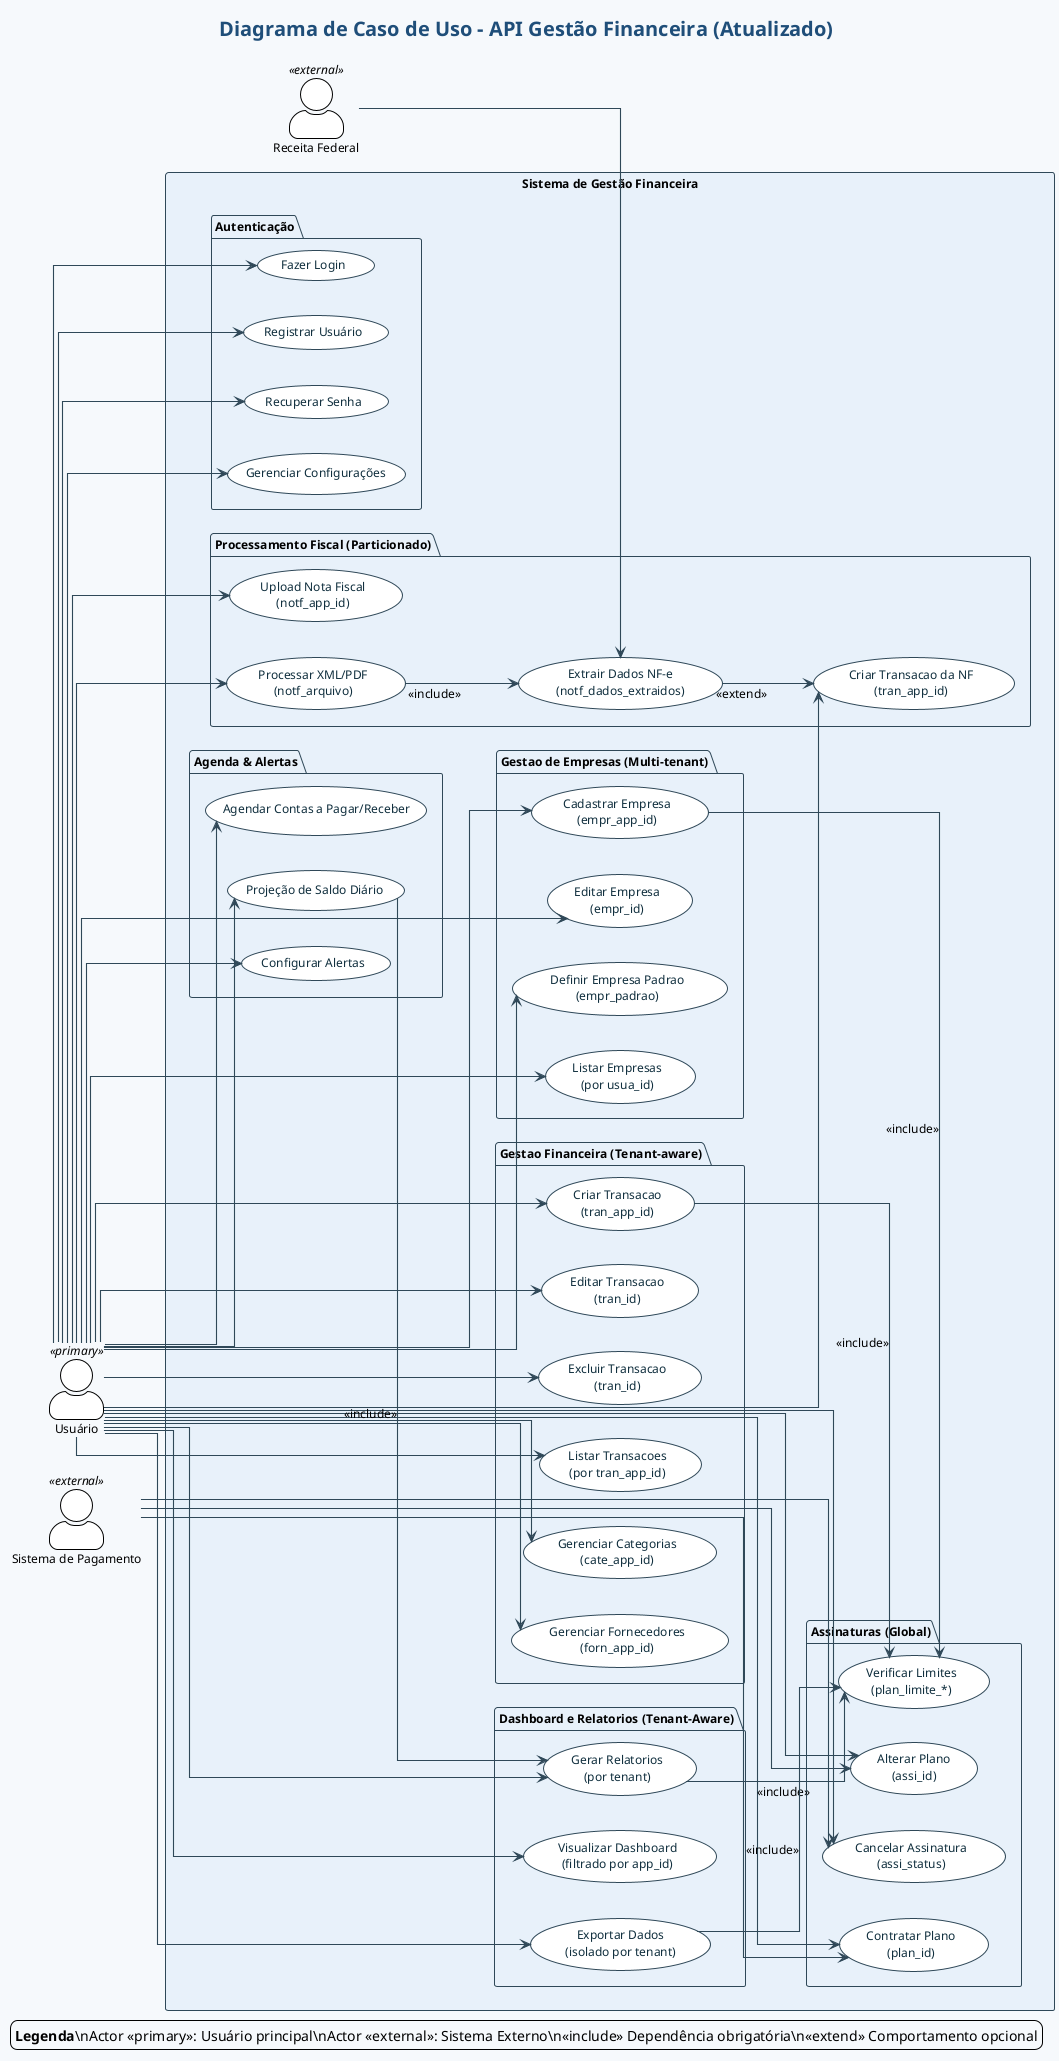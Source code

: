 @startuml
!theme plain
title Diagrama de Caso de Uso - API Gestão Financeira (Atualizado)

skinparam linetype ortho
skinparam backgroundColor #F6F9FC
skinparam shadowing false
skinparam defaultFontName "Arial"
skinparam defaultFontSize 12
skinparam ArrowColor #2F4858
skinparam ArrowThickness 1.1
skinparam actorStyle awesome
skinparam usecase {
  BackgroundColor #FFFFFF
  BorderColor #2F4858
  FontColor #0F2E3D
}
skinparam package {
  BackgroundColor #E8F1FA
  BorderColor #2F4858
}
skinparam titleFontSize 20
skinparam titleFontColor #1F4E79
skinparam packageSpacing 50
skinparam usecaseSpacing 25
skinparam actorSpacing 20
left to right direction

together {
actor "Usuário" as User <<primary>>
actor "Sistema de Pagamento" as PaymentSystem <<external>>
}

actor "Receita Federal" as ReceitaFederal <<external>>

rectangle "Sistema de Gestão Financeira" {
  
  package "Autenticação" {
    usecase "Fazer Login" as UC1
    usecase "Registrar Usuário" as UC2
    usecase "Recuperar Senha" as UC3
    usecase "Gerenciar Configurações" as UC4
  }
  
  package "Gestao de Empresas (Multi-tenant)" {
    usecase "Cadastrar Empresa\n(empr_app_id)" as UC5
    usecase "Editar Empresa\n(empr_id)" as UC6
    usecase "Definir Empresa Padrao\n(empr_padrao)" as UC7
    usecase "Listar Empresas\n(por usua_id)" as UC8
  }
  
  package "Gestao Financeira (Tenant-aware)" {
    usecase "Criar Transacao\n(tran_app_id)" as UC9
    usecase "Editar Transacao\n(tran_id)" as UC10
    usecase "Excluir Transacao\n(tran_id)" as UC11
    usecase "Listar Transacoes\n(por tran_app_id)" as UC12
    usecase "Gerenciar Categorias\n(cate_app_id)" as UC13
    usecase "Gerenciar Fornecedores\n(forn_app_id)" as UC14
  }
  
  package "Agenda & Alertas" {
    usecase "Agendar Contas a Pagar/Receber" as UC26
    usecase "Projeção de Saldo Diário" as UC27
    usecase "Configurar Alertas" as UC28
  }
  
  package "Processamento Fiscal (Particionado)" {
    usecase "Upload Nota Fiscal\n(notf_app_id)" as UC15
    usecase "Processar XML/PDF\n(notf_arquivo)" as UC16
    usecase "Extrair Dados NF-e\n(notf_dados_extraidos)" as UC17
    usecase "Criar Transacao da NF\n(tran_app_id)" as UC18
  }
  
  package "Assinaturas (Global)" {
    usecase "Contratar Plano\n(plan_id)" as UC19
    usecase "Alterar Plano\n(assi_id)" as UC20
    usecase "Cancelar Assinatura\n(assi_status)" as UC21
    usecase "Verificar Limites\n(plan_limite_*)" as UC22
  }
  
  package "Dashboard e Relatorios (Tenant-Aware)" {
    usecase "Visualizar Dashboard\n(filtrado por app_id)" as UC23
    usecase "Gerar Relatorios\n(por tenant)" as UC24
    usecase "Exportar Dados\n(isolado por tenant)" as UC25
  }
}

' Relacionamentos do Usuário
User --> UC1
User --> UC2
User --> UC3
User --> UC4
User --> UC5
User --> UC6
User --> UC7
User --> UC8
User --> UC9
User --> UC10
User --> UC11
User --> UC12
User --> UC13
User --> UC14
User --> UC15
User --> UC16
User --> UC18
User --> UC19
User --> UC20
User --> UC21
User --> UC23
User --> UC24
User --> UC25
User --> UC26
User --> UC27
User --> UC28

' Relacionamentos do Sistema de Pagamento
PaymentSystem --> UC19
PaymentSystem --> UC20
PaymentSystem --> UC21

' Relacionamentos da Receita Federal
ReceitaFederal --> UC17

' Relacionamentos internos
UC16 --> UC17 : <<include>>
UC17 --> UC18 : <<extend>>
UC9 --> UC22 : <<include>>
UC5 --> UC22 : <<include>>
UC24 --> UC22 : <<include>>
UC25 --> UC22 : <<include>>
UC27 --> UC24 : <<include>>

legend right
<b>Legenda</b>\nActor <<primary>>: Usuário principal\nActor <<external>>: Sistema Externo\n<<include>> Dependência obrigatória\n<<extend>> Comportamento opcional
endlegend

@enduml
